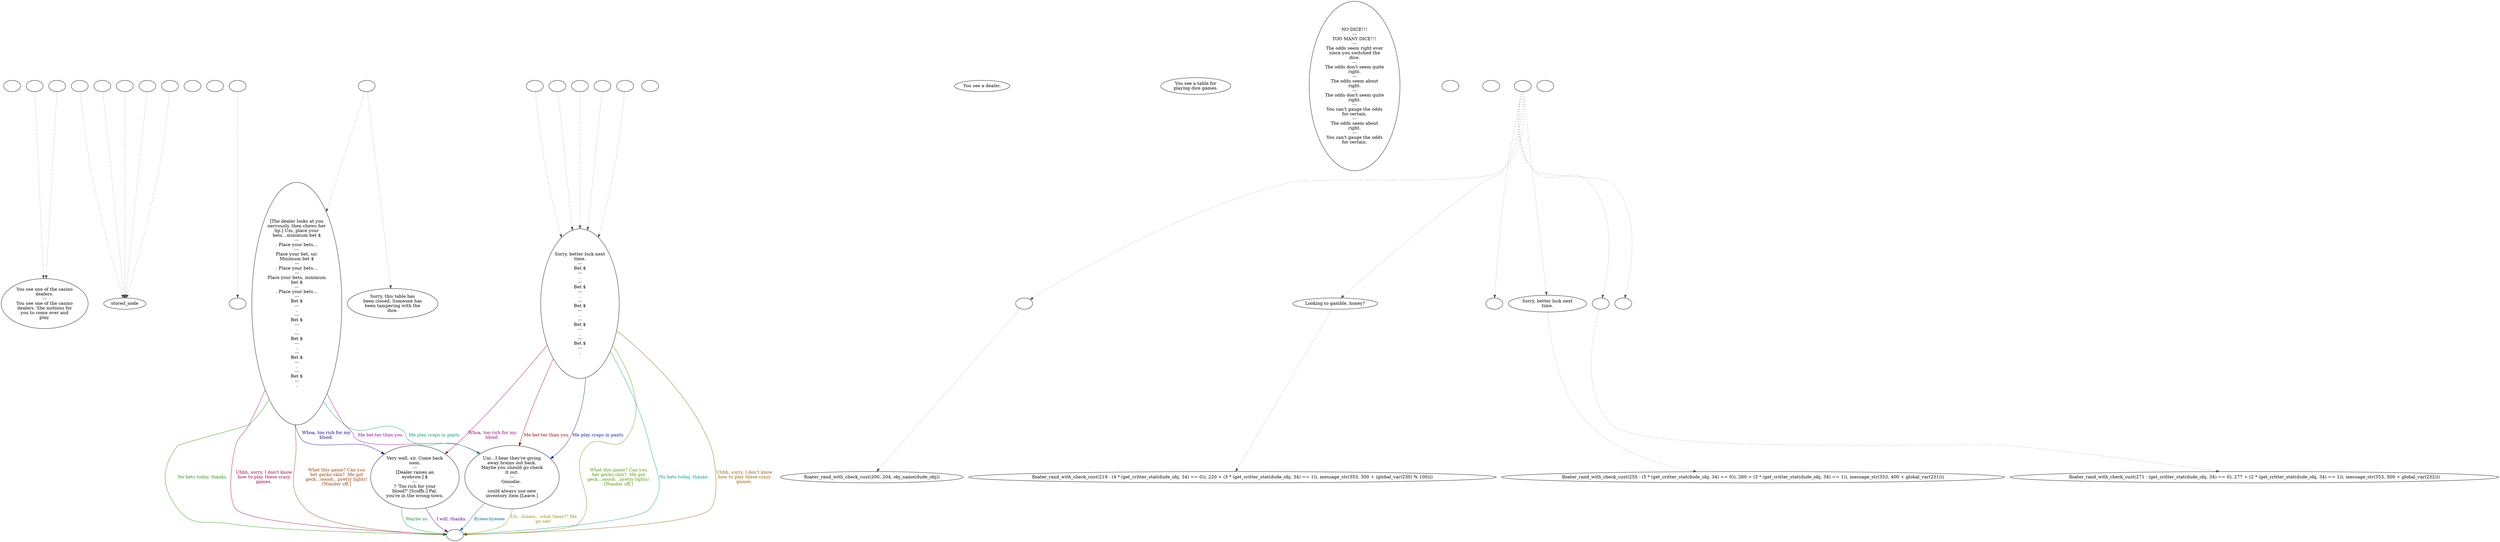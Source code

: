 digraph ziDceGrl {
  "checkPartyMembersNearDoor" [style=filled       fillcolor="#FFFFFF"       color="#000000"]
  "checkPartyMembersNearDoor" [label=""]
  "ChooseFromList" [style=filled       fillcolor="#FFFFFF"       color="#000000"]
  "ChooseFromList" [label="You see one of the casino\ndealers.\n---\nYou see one of the casino\ndealers. She motions for\nyou to come over and\nplay."]
  "CLICK_PREV" [style=filled       fillcolor="#FFFFFF"       color="#000000"]
  "CLICK_PREV" -> "ChooseFromList" [style=dotted color="#555555"]
  "CLICK_PREV" [label=""]
  "CLICK_0" [style=filled       fillcolor="#FFFFFF"       color="#000000"]
  "CLICK_0" -> "stored_node" [style=dotted color="#555555"]
  "CLICK_0" [label=""]
  "CLICK_1" [style=filled       fillcolor="#FFFFFF"       color="#000000"]
  "CLICK_1" -> "stored_node" [style=dotted color="#555555"]
  "CLICK_1" [label=""]
  "CLICK_2" [style=filled       fillcolor="#FFFFFF"       color="#000000"]
  "CLICK_2" -> "stored_node" [style=dotted color="#555555"]
  "CLICK_2" [label=""]
  "CLICK_3" [style=filled       fillcolor="#FFFFFF"       color="#000000"]
  "CLICK_3" -> "stored_node" [style=dotted color="#555555"]
  "CLICK_3" [label=""]
  "CLICK_4" [style=filled       fillcolor="#FFFFFF"       color="#000000"]
  "CLICK_4" -> "stored_node" [style=dotted color="#555555"]
  "CLICK_4" [label=""]
  "CLICK_MORE" [style=filled       fillcolor="#FFFFFF"       color="#000000"]
  "CLICK_MORE" -> "ChooseFromList" [style=dotted color="#555555"]
  "CLICK_MORE" [label=""]
  "start" [style=filled       fillcolor="#FFFFFF"       color="#000000"]
  "start" [label=""]
  "critter_p_proc" [style=filled       fillcolor="#FFFFFF"       color="#000000"]
  "critter_p_proc" [label=""]
  "pickup_p_proc" [style=filled       fillcolor="#FFFFFF"       color="#000000"]
  "pickup_p_proc" -> "Node998" [style=dotted color="#555555"]
  "pickup_p_proc" [label=""]
  "talk_p_proc" [style=filled       fillcolor="#FFFFFF"       color="#000000"]
  "talk_p_proc" -> "Node013" [style=dotted color="#555555"]
  "talk_p_proc" -> "Node017" [style=dotted color="#555555"]
  "talk_p_proc" [label=""]
  "destroy_p_proc" [style=filled       fillcolor="#FFFFFF"       color="#000000"]
  "destroy_p_proc" [label=""]
  "look_at_p_proc" [style=filled       fillcolor="#FFFFFF"       color="#000000"]
  "look_at_p_proc" [label="You see a dealer."]
  "description_p_proc" [style=filled       fillcolor="#FFFFFF"       color="#000000"]
  "description_p_proc" [label="You see a table for\nplaying dice games."]
  "use_skill_on_p_proc" [style=filled       fillcolor="#FFFFFF"       color="#000000"]
  "use_skill_on_p_proc" [label="NO DICE!!!\n---\nTOO MANY DICE!!!\n---\nThe odds seem right ever\nsince you switched the\ndice.\n---\nThe odds don't seem quite\nright.\n---\nThe odds seem about\nright.\n---\nThe odds don't seem quite\nright.\n---\nYou can't gauge the odds\nfor certain.\n---\nThe odds seem about\nright.\n---\nYou can't gauge the odds\nfor certain."]
  "damage_p_proc" [style=filled       fillcolor="#FFFFFF"       color="#000000"]
  "damage_p_proc" [label=""]
  "map_enter_p_proc" [style=filled       fillcolor="#FFFFFF"       color="#000000"]
  "map_enter_p_proc" [label=""]
  "timed_event_p_proc" [style=filled       fillcolor="#FFFFFF"       color="#000000"]
  "timed_event_p_proc" -> "Node002" [style=dotted color="#555555"]
  "timed_event_p_proc" -> "Node003" [style=dotted color="#555555"]
  "timed_event_p_proc" -> "Node005" [style=dotted color="#555555"]
  "timed_event_p_proc" -> "Node007" [style=dotted color="#555555"]
  "timed_event_p_proc" -> "Node009" [style=dotted color="#555555"]
  "timed_event_p_proc" -> "Node011" [style=dotted color="#555555"]
  "timed_event_p_proc" [label=""]
  "Node998" [style=filled       fillcolor="#FFFFFF"       color="#000000"]
  "Node998" [label=""]
  "Node999" [style=filled       fillcolor="#FFFFFF"       color="#000000"]
  "Node999" [label=""]
  "Node002" [style=filled       fillcolor="#FFFFFF"       color="#000000"]
  "Node002" -> "floater_rand_with_check_cust(200, 204, obj_name(dude_obj))" [style=dotted color="#555555"]
  "Node002" [label=""]
  "Node003" [style=filled       fillcolor="#FFFFFF"       color="#000000"]
  "Node003" -> "floater_rand_with_check_cust(219 - (4 * (get_critter_stat(dude_obj, 34) == 0)), 220 + (3 * (get_critter_stat(dude_obj, 34) == 1)), message_str(353, 300 + (global_var(230) % 100)))" [style=dotted color="#555555"]
  "Node003" [label="Looking to gamble, honey?"]
  "Node005" [style=filled       fillcolor="#FFFFFF"       color="#000000"]
  "Node005" [label=""]
  "Node007" [style=filled       fillcolor="#FFFFFF"       color="#000000"]
  "Node007" -> "floater_rand_with_check_cust(255 - (5 * (get_critter_stat(dude_obj, 34) == 0)), 260 + (3 * (get_critter_stat(dude_obj, 34) == 1)), message_str(353, 400 + global_var(231)))" [style=dotted color="#555555"]
  "Node007" [label="Sorry, better luck next\ntime."]
  "Node009" [style=filled       fillcolor="#FFFFFF"       color="#000000"]
  "Node009" -> "floater_rand_with_check_cust(271 - (get_critter_stat(dude_obj, 34) == 0), 277 + (2 * (get_critter_stat(dude_obj, 34) == 1)), message_str(353, 500 + global_var(232)))" [style=dotted color="#555555"]
  "Node009" [label=""]
  "Node011" [style=filled       fillcolor="#FFFFFF"       color="#000000"]
  "Node011" [label=""]
  "Node013" [style=filled       fillcolor="#FFFFFF"       color="#000000"]
  "Node013" [label="[The dealer looks at you\nnervously, then chews her\nlip.] Um, place your\nbets…minimum bet $\n---\n. Place your bets…\n---\nPlace your bet, sir.\nMinimum bet $\n---\n. Place your bets…\n---\nPlace your bets, minimum\nbet $\n---\n. Place your bets…\n---\nBet $\n---\n.\n---\nBet $\n---\n.\n---\nBet $\n---\n.\n---\nBet $\n---\n.\n---\nBet $\n---\n."]
  "Node013" -> "Node014" [label="Me bet-ter than you" color="#950099" fontcolor="#950099"]
  "Node013" -> "Node014" [label="Me play craps in pants" color="#009969" fontcolor="#009969"]
  "Node013" -> "Node999" [label="What this game? Can you\nbet gecko skin?  Me got\ngeck…ooooh…pretty lights!\n[Wander off.]" color="#993C00" fontcolor="#993C00"]
  "Node013" -> "Node015" [label="Whoa, too rich for my\nblood." color="#0F0099" fontcolor="#0F0099"]
  "Node013" -> "Node999" [label="No bets today, thanks." color="#1D9900" fontcolor="#1D9900"]
  "Node013" -> "Node999" [label="Uhhh, sorry, I don't know\nhow to play these crazy\ngames." color="#99004A" fontcolor="#99004A"]
  "Node014" [style=filled       fillcolor="#FFFFFF"       color="#000000"]
  "Node014" [label="Um…I hear they're giving\naway brains out back.\nMaybe you should go check\nit out.\n---\nGooodie. \n---\ncould always use new\ninventory item [Leave.]"]
  "Node014" -> "Node999" [label="Byeee-byeeee" color="#007699" fontcolor="#007699"]
  "Node014" -> "Node999" [label="Uh…brains…what them?! Me\ngo see!" color="#998F00" fontcolor="#998F00"]
  "Node015" [style=filled       fillcolor="#FFFFFF"       color="#000000"]
  "Node015" [label="Very well, sir. Come back\nsoon.\n---\n[Dealer raises an\neyebrow.] $\n---\n? 'Too rich for your\nblood?' [Scoffs.] Pal,\nyou're in the wrong town."]
  "Node015" -> "Node999" [label="I will, thanks." color="#620099" fontcolor="#620099"]
  "Node015" -> "Node999" [label="Maybe so." color="#009936" fontcolor="#009936"]
  "Node016" [style=filled       fillcolor="#FFFFFF"       color="#000000"]
  "Node016" [label="Sorry, better luck next\ntime.\n---\nBet $\n---\n.\n---\nBet $\n---\n.\n---\nBet $\n---\n.\n---\nBet $\n---\n.\n---\nBet $\n---\n."]
  "Node016" -> "Node014" [label="Me bet-ter than you" color="#990900" fontcolor="#990900"]
  "Node016" -> "Node014" [label="Me play craps in pants" color="#002499" fontcolor="#002499"]
  "Node016" -> "Node999" [label="What this game? Can you\nbet gecko skin?  Me got\ngeck…ooooh…pretty lights!\n[Wander off.]" color="#509900" fontcolor="#509900"]
  "Node016" -> "Node015" [label="Whoa, too rich for my\nblood." color="#99007D" fontcolor="#99007D"]
  "Node016" -> "Node999" [label="No bets today, thanks." color="#009988" fontcolor="#009988"]
  "Node016" -> "Node999" [label="Uhhh, sorry, I don't know\nhow to play these crazy\ngames." color="#995C00" fontcolor="#995C00"]
  "Node017" [style=filled       fillcolor="#FFFFFF"       color="#000000"]
  "Node017" [label="Sorry, this table has\nbeen closed. Someone has\nbeen tampering with the\ndice."]
  "Node991" [style=filled       fillcolor="#FFFFFF"       color="#000000"]
  "Node991" -> "Node016" [style=dotted color="#555555"]
  "Node991" [label=""]
  "Node992" [style=filled       fillcolor="#FFFFFF"       color="#000000"]
  "Node992" -> "Node016" [style=dotted color="#555555"]
  "Node992" [label=""]
  "Node993" [style=filled       fillcolor="#FFFFFF"       color="#000000"]
  "Node993" -> "Node016" [style=dotted color="#555555"]
  "Node993" [label=""]
  "Node994" [style=filled       fillcolor="#FFFFFF"       color="#000000"]
  "Node994" -> "Node016" [style=dotted color="#555555"]
  "Node994" [label=""]
  "Node995" [style=filled       fillcolor="#FFFFFF"       color="#000000"]
  "Node995" -> "Node016" [style=dotted color="#555555"]
  "Node995" [label=""]
  "floater_rand_with_check_cust" [style=filled       fillcolor="#FFFFFF"       color="#000000"]
  "floater_rand_with_check_cust" [label=""]
}